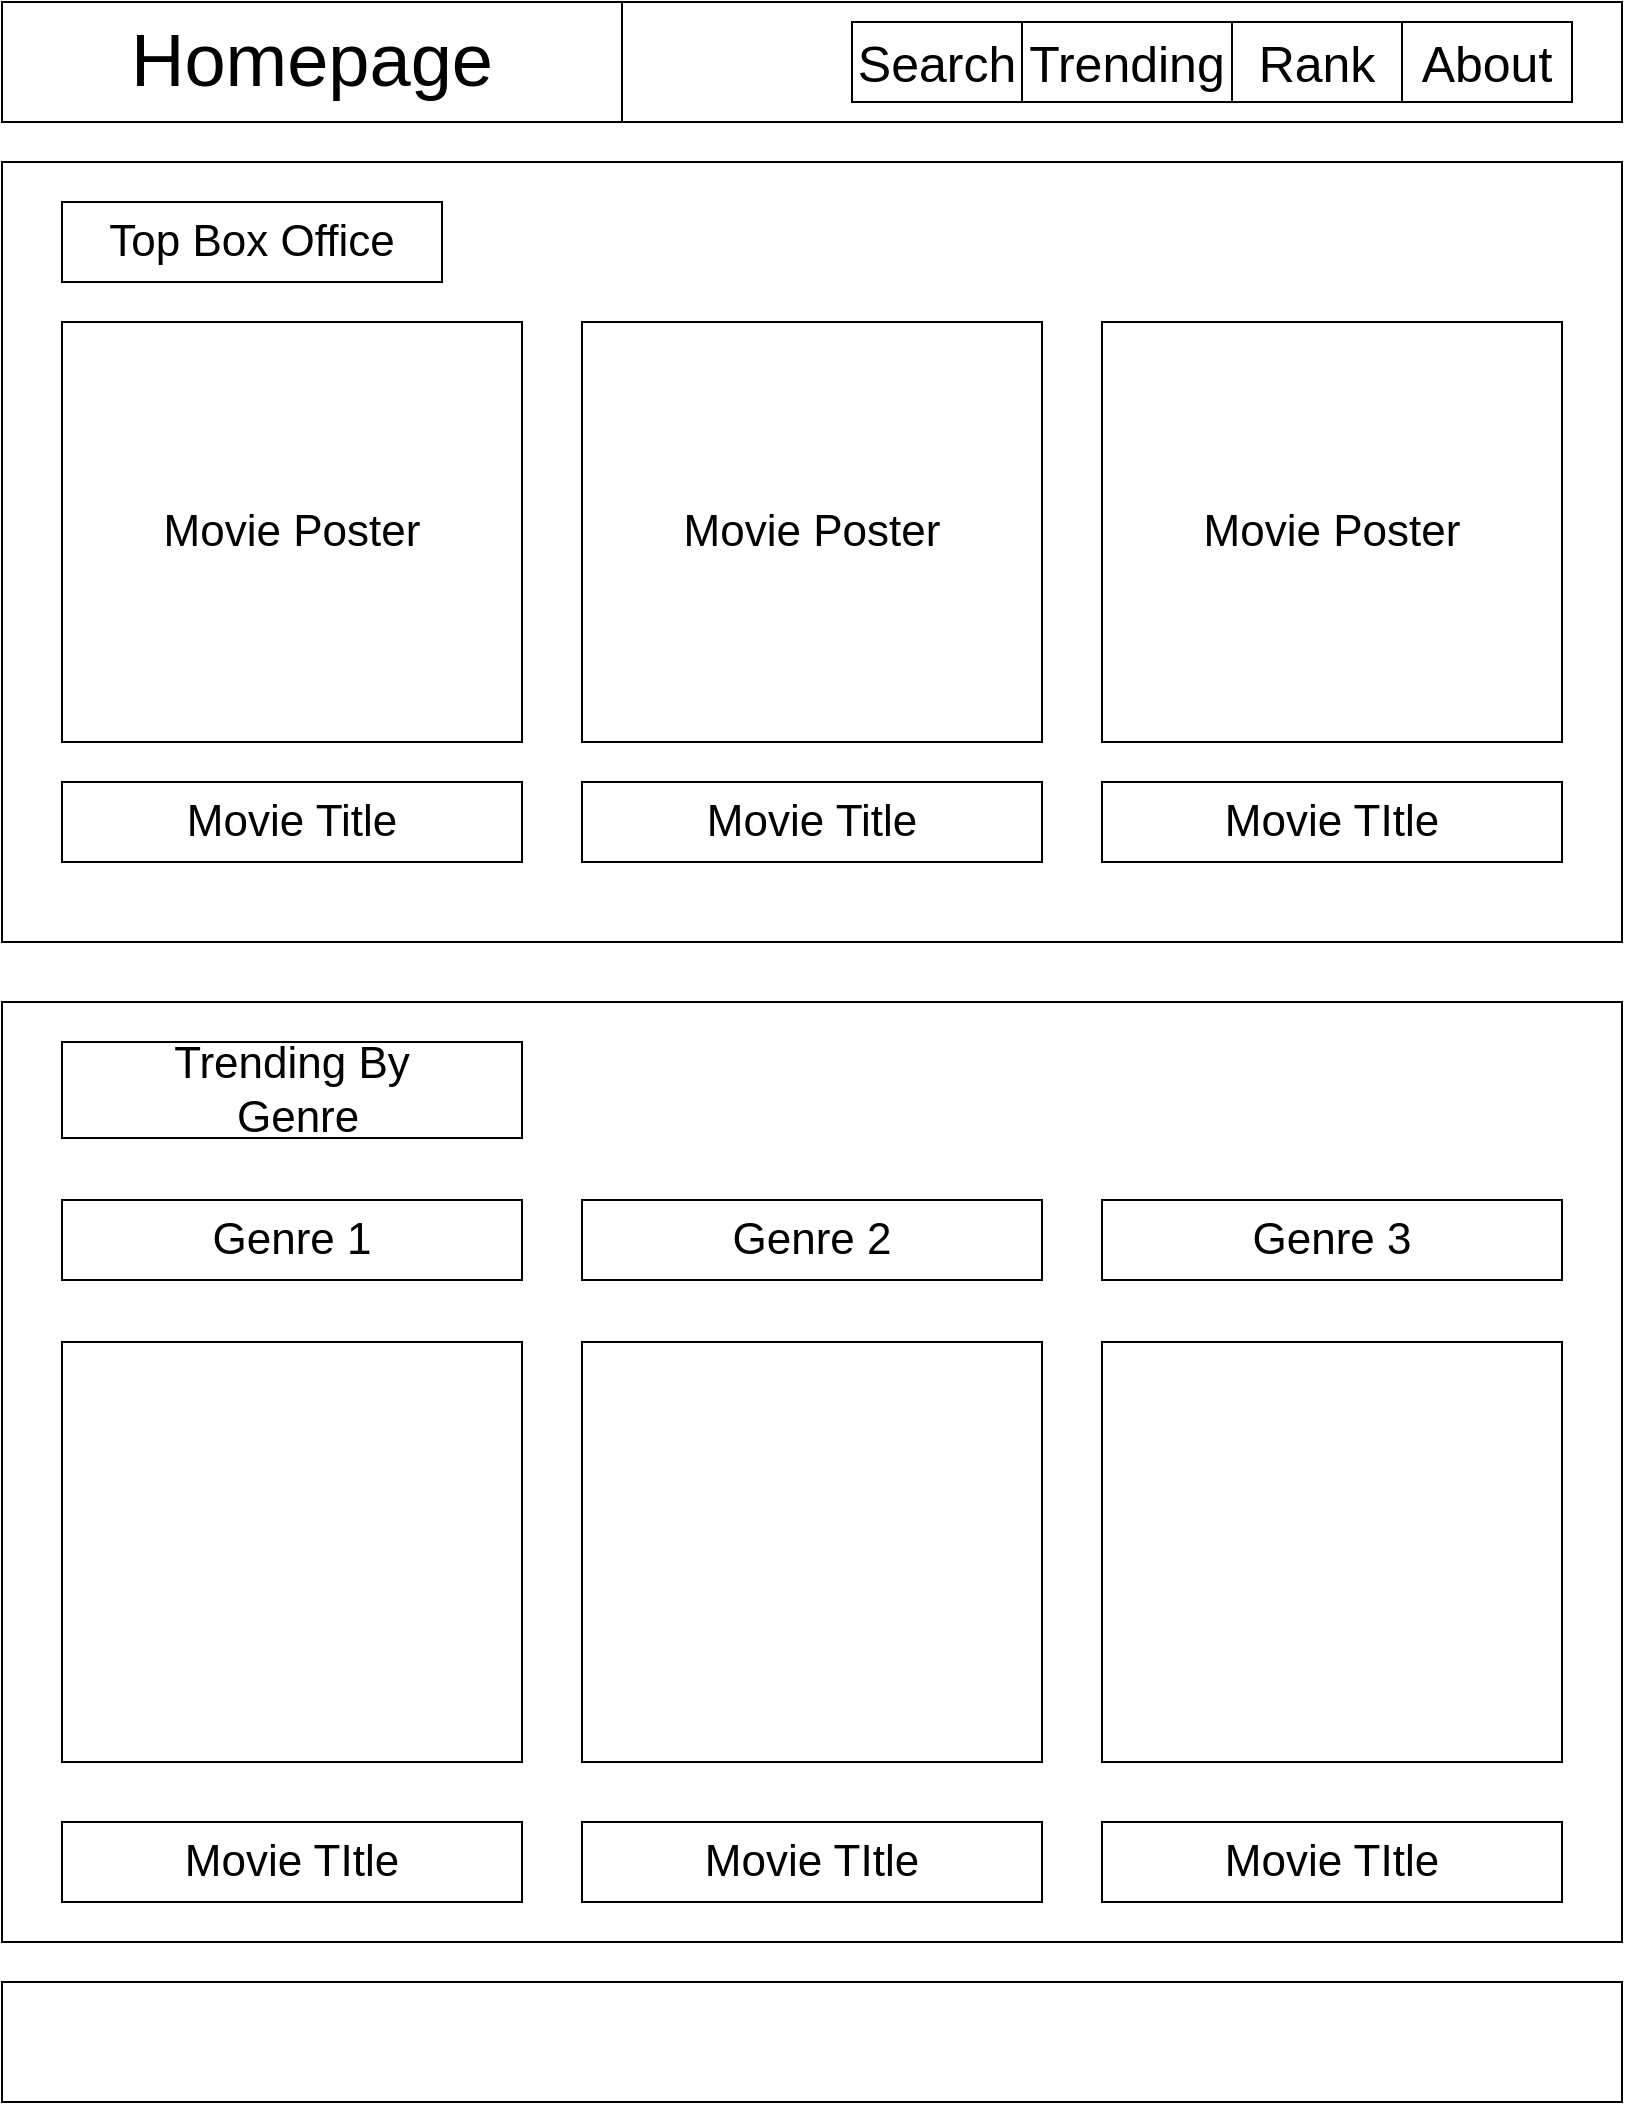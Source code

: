 <mxfile version="11.0.9" type="github"><diagram id="ieLoQQPzMmADqk-iOddO" name="Page-1"><mxGraphModel dx="1386" dy="1080" grid="1" gridSize="10" guides="1" tooltips="1" connect="1" arrows="1" fold="1" page="1" pageScale="1" pageWidth="850" pageHeight="1100" math="0" shadow="0"><root><mxCell id="0"/><mxCell id="1" parent="0"/><mxCell id="-1grxbx9w8hA62-wLdM0-1" value="" style="rounded=0;whiteSpace=wrap;html=1;" parent="1" vertex="1"><mxGeometry x="20" y="20" width="810" height="60" as="geometry"/></mxCell><mxCell id="-1grxbx9w8hA62-wLdM0-3" value="" style="rounded=0;whiteSpace=wrap;html=1;" parent="1" vertex="1"><mxGeometry x="20" y="100" width="810" height="390" as="geometry"/></mxCell><mxCell id="-1grxbx9w8hA62-wLdM0-4" value="Top Box Office" style="rounded=0;whiteSpace=wrap;html=1;fontSize=22;" parent="1" vertex="1"><mxGeometry x="50" y="120" width="190" height="40" as="geometry"/></mxCell><mxCell id="-1grxbx9w8hA62-wLdM0-5" value="Movie Poster" style="rounded=0;whiteSpace=wrap;html=1;fontSize=22;" parent="1" vertex="1"><mxGeometry x="50" y="180" width="230" height="210" as="geometry"/></mxCell><mxCell id="-1grxbx9w8hA62-wLdM0-6" value="Movie Poster" style="rounded=0;whiteSpace=wrap;html=1;fontSize=22;" parent="1" vertex="1"><mxGeometry x="310" y="180" width="230" height="210" as="geometry"/></mxCell><mxCell id="-1grxbx9w8hA62-wLdM0-7" value="Movie Poster" style="rounded=0;whiteSpace=wrap;html=1;fontSize=22;" parent="1" vertex="1"><mxGeometry x="570" y="180" width="230" height="210" as="geometry"/></mxCell><mxCell id="-1grxbx9w8hA62-wLdM0-8" value="Movie Title" style="rounded=0;whiteSpace=wrap;html=1;fontSize=22;" parent="1" vertex="1"><mxGeometry x="50" y="410" width="230" height="40" as="geometry"/></mxCell><mxCell id="-1grxbx9w8hA62-wLdM0-9" value="Movie Title" style="rounded=0;whiteSpace=wrap;html=1;fontSize=22;" parent="1" vertex="1"><mxGeometry x="310" y="410" width="230" height="40" as="geometry"/></mxCell><mxCell id="-1grxbx9w8hA62-wLdM0-10" value="Movie TItle" style="rounded=0;whiteSpace=wrap;html=1;fontSize=22;" parent="1" vertex="1"><mxGeometry x="570" y="410" width="230" height="40" as="geometry"/></mxCell><mxCell id="-1grxbx9w8hA62-wLdM0-11" value="" style="rounded=0;whiteSpace=wrap;html=1;" parent="1" vertex="1"><mxGeometry x="20" y="520" width="810" height="470" as="geometry"/></mxCell><mxCell id="-1grxbx9w8hA62-wLdM0-12" value="Trending By&lt;br style=&quot;font-size: 22px&quot;&gt;&amp;nbsp;Genre" style="rounded=0;whiteSpace=wrap;html=1;fontSize=22;" parent="1" vertex="1"><mxGeometry x="50" y="540" width="230" height="48" as="geometry"/></mxCell><mxCell id="-1grxbx9w8hA62-wLdM0-13" value="" style="rounded=0;whiteSpace=wrap;html=1;fontSize=22;" parent="1" vertex="1"><mxGeometry x="50" y="690" width="230" height="210" as="geometry"/></mxCell><mxCell id="-1grxbx9w8hA62-wLdM0-14" value="" style="rounded=0;whiteSpace=wrap;html=1;fontSize=22;" parent="1" vertex="1"><mxGeometry x="310" y="690" width="230" height="210" as="geometry"/></mxCell><mxCell id="-1grxbx9w8hA62-wLdM0-15" value="" style="rounded=0;whiteSpace=wrap;html=1;fontSize=22;" parent="1" vertex="1"><mxGeometry x="570" y="690" width="230" height="210" as="geometry"/></mxCell><mxCell id="-1grxbx9w8hA62-wLdM0-19" value="" style="rounded=0;whiteSpace=wrap;html=1;" parent="1" vertex="1"><mxGeometry x="20" y="1010" width="810" height="60" as="geometry"/></mxCell><mxCell id="-1grxbx9w8hA62-wLdM0-20" value="&lt;font style=&quot;font-size: 25px&quot;&gt;About&lt;/font&gt;" style="rounded=0;whiteSpace=wrap;html=1;" parent="1" vertex="1"><mxGeometry x="720" y="30" width="85" height="40" as="geometry"/></mxCell><mxCell id="-1grxbx9w8hA62-wLdM0-21" value="&lt;font style=&quot;font-size: 25px&quot;&gt;Rank&lt;/font&gt;&lt;span style=&quot;font-family: &amp;#34;helvetica&amp;#34; , &amp;#34;arial&amp;#34; , sans-serif ; font-size: 0px ; white-space: nowrap&quot;&gt;%3CmxGraphModel%3E%3Croot%3E%3CmxCell%20id%3D%220%22%2F%3E%3CmxCell%20id%3D%221%22%20parent%3D%220%22%2F%3E%3CmxCell%20id%3D%222%22%20value%3D%22%26lt%3Bfont%20style%3D%26quot%3Bfont-size%3A%2025px%26quot%3B%26gt%3BAbout%26lt%3B%2Ffont%26gt%3B%22%20style%3D%22rounded%3D0%3BwhiteSpace%3Dwrap%3Bhtml%3D1%3B%22%20vertex%3D%221%22%20parent%3D%221%22%3E%3CmxGeometry%20x%3D%22685%22%20y%3D%2220%22%20width%3D%22120%22%20height%3D%2260%22%20as%3D%22geometry%22%2F%3E%3C%2FmxCell%3E%3C%2Froot%3E%3C%2FmxGraphModel%3E&lt;/span&gt;" style="rounded=0;whiteSpace=wrap;html=1;" parent="1" vertex="1"><mxGeometry x="635" y="30" width="85" height="40" as="geometry"/></mxCell><mxCell id="-1grxbx9w8hA62-wLdM0-22" value="&lt;font style=&quot;font-size: 25px&quot;&gt;Trending&lt;br&gt;&lt;/font&gt;" style="rounded=0;whiteSpace=wrap;html=1;" parent="1" vertex="1"><mxGeometry x="530" y="30" width="105" height="40" as="geometry"/></mxCell><mxCell id="-1grxbx9w8hA62-wLdM0-23" value="&lt;font style=&quot;font-size: 25px&quot;&gt;Search&lt;br&gt;&lt;/font&gt;" style="rounded=0;whiteSpace=wrap;html=1;" parent="1" vertex="1"><mxGeometry x="445" y="30" width="85" height="40" as="geometry"/></mxCell><mxCell id="-1grxbx9w8hA62-wLdM0-25" value="&lt;font style=&quot;font-size: 37px&quot;&gt;Homepage&lt;/font&gt;" style="rounded=0;whiteSpace=wrap;html=1;" parent="1" vertex="1"><mxGeometry x="20" y="20" width="310" height="60" as="geometry"/></mxCell><mxCell id="NBVxMhDvSr0ZTwnsbB-E-1" value="Genre 1" style="rounded=0;whiteSpace=wrap;html=1;fontSize=22;" vertex="1" parent="1"><mxGeometry x="50" y="619" width="230" height="40" as="geometry"/></mxCell><mxCell id="NBVxMhDvSr0ZTwnsbB-E-2" value="Genre 2" style="rounded=0;whiteSpace=wrap;html=1;fontSize=22;" vertex="1" parent="1"><mxGeometry x="310" y="619" width="230" height="40" as="geometry"/></mxCell><mxCell id="NBVxMhDvSr0ZTwnsbB-E-3" value="Genre 3" style="rounded=0;whiteSpace=wrap;html=1;fontSize=22;" vertex="1" parent="1"><mxGeometry x="570" y="619" width="230" height="40" as="geometry"/></mxCell><mxCell id="NBVxMhDvSr0ZTwnsbB-E-4" value="Movie TItle" style="rounded=0;whiteSpace=wrap;html=1;fontSize=22;" vertex="1" parent="1"><mxGeometry x="50" y="930" width="230" height="40" as="geometry"/></mxCell><mxCell id="NBVxMhDvSr0ZTwnsbB-E-5" value="Movie TItle" style="rounded=0;whiteSpace=wrap;html=1;fontSize=22;" vertex="1" parent="1"><mxGeometry x="310" y="930" width="230" height="40" as="geometry"/></mxCell><mxCell id="NBVxMhDvSr0ZTwnsbB-E-6" value="Movie TItle" style="rounded=0;whiteSpace=wrap;html=1;fontSize=22;" vertex="1" parent="1"><mxGeometry x="570" y="930" width="230" height="40" as="geometry"/></mxCell></root></mxGraphModel></diagram><diagram id="9l0phYrOj_ogAecq-KxG" name="Page-2"><mxGraphModel dx="1386" dy="1080" grid="1" gridSize="10" guides="1" tooltips="1" connect="1" arrows="1" fold="1" page="1" pageScale="1" pageWidth="850" pageHeight="1100" math="0" shadow="0"><root><mxCell id="ivar4jfoyIOAm8jaWl7E-0"/><mxCell id="ivar4jfoyIOAm8jaWl7E-1" parent="ivar4jfoyIOAm8jaWl7E-0"/><mxCell id="Yy8fXYjVAaE-MsSnqRmf-0" value="" style="rounded=0;whiteSpace=wrap;html=1;" parent="ivar4jfoyIOAm8jaWl7E-1" vertex="1"><mxGeometry x="20" y="20" width="810" height="60" as="geometry"/></mxCell><mxCell id="Yy8fXYjVAaE-MsSnqRmf-1" value="" style="rounded=0;whiteSpace=wrap;html=1;align=center;" parent="ivar4jfoyIOAm8jaWl7E-1" vertex="1"><mxGeometry x="20" y="100" width="810" height="80" as="geometry"/></mxCell><mxCell id="Yy8fXYjVAaE-MsSnqRmf-2" value="&lt;font style=&quot;font-size: 29px&quot;&gt;Search Box&lt;/font&gt;" style="rounded=0;whiteSpace=wrap;html=1;" parent="ivar4jfoyIOAm8jaWl7E-1" vertex="1"><mxGeometry x="50" y="120" width="590" height="40" as="geometry"/></mxCell><mxCell id="Yy8fXYjVAaE-MsSnqRmf-17" value="&lt;font style=&quot;font-size: 55px&quot;&gt;Search Results&lt;/font&gt;" style="rounded=0;whiteSpace=wrap;html=1;verticalAlign=top;" parent="ivar4jfoyIOAm8jaWl7E-1" vertex="1"><mxGeometry x="20" y="200" width="810" height="790" as="geometry"/></mxCell><mxCell id="Yy8fXYjVAaE-MsSnqRmf-18" value="&lt;font style=&quot;font-size: 25px&quot;&gt;About&lt;/font&gt;" style="rounded=0;whiteSpace=wrap;html=1;" parent="ivar4jfoyIOAm8jaWl7E-1" vertex="1"><mxGeometry x="720" y="20" width="85" height="60" as="geometry"/></mxCell><mxCell id="Yy8fXYjVAaE-MsSnqRmf-19" value="&lt;font style=&quot;font-size: 25px&quot;&gt;Rank&lt;/font&gt;&lt;span style=&quot;font-family: &amp;#34;helvetica&amp;#34; , &amp;#34;arial&amp;#34; , sans-serif ; font-size: 0px ; white-space: nowrap&quot;&gt;%3CmxGraphModel%3E%3Croot%3E%3CmxCell%20id%3D%220%22%2F%3E%3CmxCell%20id%3D%221%22%20parent%3D%220%22%2F%3E%3CmxCell%20id%3D%222%22%20value%3D%22%26lt%3Bfont%20style%3D%26quot%3Bfont-size%3A%2025px%26quot%3B%26gt%3BAbout%26lt%3B%2Ffont%26gt%3B%22%20style%3D%22rounded%3D0%3BwhiteSpace%3Dwrap%3Bhtml%3D1%3B%22%20vertex%3D%221%22%20parent%3D%221%22%3E%3CmxGeometry%20x%3D%22685%22%20y%3D%2220%22%20width%3D%22120%22%20height%3D%2260%22%20as%3D%22geometry%22%2F%3E%3C%2FmxCell%3E%3C%2Froot%3E%3C%2FmxGraphModel%3E&lt;/span&gt;" style="rounded=0;whiteSpace=wrap;html=1;" parent="ivar4jfoyIOAm8jaWl7E-1" vertex="1"><mxGeometry x="635" y="20" width="85" height="60" as="geometry"/></mxCell><mxCell id="Yy8fXYjVAaE-MsSnqRmf-20" value="&lt;font style=&quot;font-size: 25px&quot;&gt;Trending&lt;br&gt;&lt;/font&gt;" style="rounded=0;whiteSpace=wrap;html=1;" parent="ivar4jfoyIOAm8jaWl7E-1" vertex="1"><mxGeometry x="530" y="20" width="105" height="60" as="geometry"/></mxCell><mxCell id="Yy8fXYjVAaE-MsSnqRmf-21" value="&lt;font style=&quot;font-size: 25px&quot;&gt;Search&lt;br&gt;&lt;/font&gt;" style="rounded=0;whiteSpace=wrap;html=1;" parent="ivar4jfoyIOAm8jaWl7E-1" vertex="1"><mxGeometry x="445" y="20" width="85" height="60" as="geometry"/></mxCell><mxCell id="Yy8fXYjVAaE-MsSnqRmf-22" value="&lt;font style=&quot;font-size: 37px&quot;&gt;Search&lt;/font&gt;" style="rounded=0;whiteSpace=wrap;html=1;" parent="ivar4jfoyIOAm8jaWl7E-1" vertex="1"><mxGeometry x="20" y="20" width="310" height="60" as="geometry"/></mxCell><mxCell id="Yy8fXYjVAaE-MsSnqRmf-23" value="&lt;font style=&quot;font-size: 21px&quot;&gt;Search Button&lt;/font&gt;" style="rounded=0;whiteSpace=wrap;html=1;" parent="ivar4jfoyIOAm8jaWl7E-1" vertex="1"><mxGeometry x="660" y="120" width="150" height="40" as="geometry"/></mxCell><mxCell id="Yy8fXYjVAaE-MsSnqRmf-47" value="" style="rounded=0;whiteSpace=wrap;html=1;" parent="ivar4jfoyIOAm8jaWl7E-1" vertex="1"><mxGeometry x="20" y="1020" width="810" height="60" as="geometry"/></mxCell><mxCell id="Yy8fXYjVAaE-MsSnqRmf-48" value="&lt;font style=&quot;font-size: 25px&quot;&gt;Home&lt;br&gt;&lt;/font&gt;" style="rounded=0;whiteSpace=wrap;html=1;" parent="ivar4jfoyIOAm8jaWl7E-1" vertex="1"><mxGeometry x="360" y="20" width="85" height="60" as="geometry"/></mxCell><mxCell id="Yy8fXYjVAaE-MsSnqRmf-49" value="" style="rounded=0;whiteSpace=wrap;html=1;" parent="ivar4jfoyIOAm8jaWl7E-1" vertex="1"><mxGeometry x="40" y="300" width="240" height="310" as="geometry"/></mxCell><mxCell id="Yy8fXYjVAaE-MsSnqRmf-50" value="" style="rounded=0;whiteSpace=wrap;html=1;" parent="ivar4jfoyIOAm8jaWl7E-1" vertex="1"><mxGeometry x="296" y="300" width="248" height="310" as="geometry"/></mxCell><mxCell id="Yy8fXYjVAaE-MsSnqRmf-51" value="" style="rounded=0;whiteSpace=wrap;html=1;" parent="ivar4jfoyIOAm8jaWl7E-1" vertex="1"><mxGeometry x="560" y="300" width="250" height="310" as="geometry"/></mxCell><mxCell id="Yy8fXYjVAaE-MsSnqRmf-52" value="" style="rounded=0;whiteSpace=wrap;html=1;" parent="ivar4jfoyIOAm8jaWl7E-1" vertex="1"><mxGeometry x="40" y="650" width="240" height="310" as="geometry"/></mxCell><mxCell id="Yy8fXYjVAaE-MsSnqRmf-53" value="" style="rounded=0;whiteSpace=wrap;html=1;" parent="ivar4jfoyIOAm8jaWl7E-1" vertex="1"><mxGeometry x="296" y="650" width="248" height="310" as="geometry"/></mxCell><mxCell id="Yy8fXYjVAaE-MsSnqRmf-54" value="" style="rounded=0;whiteSpace=wrap;html=1;" parent="ivar4jfoyIOAm8jaWl7E-1" vertex="1"><mxGeometry x="560" y="650" width="250" height="310" as="geometry"/></mxCell></root></mxGraphModel></diagram><diagram id="VTJ8fb2LjsoRaOnZGFTw" name="Page-3"><mxGraphModel dx="1155" dy="900" grid="1" gridSize="10" guides="1" tooltips="1" connect="1" arrows="1" fold="1" page="1" pageScale="1" pageWidth="850" pageHeight="1100" math="0" shadow="0"><root><mxCell id="4eUhmAqgTyHHE0oGg3wL-0"/><mxCell id="4eUhmAqgTyHHE0oGg3wL-1" parent="4eUhmAqgTyHHE0oGg3wL-0"/><mxCell id="NcfdO1-BrQtUan95ZQ4D-0" value="" style="rounded=0;whiteSpace=wrap;html=1;" parent="4eUhmAqgTyHHE0oGg3wL-1" vertex="1"><mxGeometry x="20" y="20" width="810" height="60" as="geometry"/></mxCell><mxCell id="NcfdO1-BrQtUan95ZQ4D-3" value="&lt;font style=&quot;font-size: 55px&quot;&gt;&amp;nbsp;&lt;/font&gt;" style="rounded=0;whiteSpace=wrap;html=1;verticalAlign=top;align=left;" parent="4eUhmAqgTyHHE0oGg3wL-1" vertex="1"><mxGeometry x="20" y="110" width="810" height="880" as="geometry"/></mxCell><mxCell id="NcfdO1-BrQtUan95ZQ4D-4" value="&lt;font style=&quot;font-size: 25px&quot;&gt;About&lt;/font&gt;" style="rounded=0;whiteSpace=wrap;html=1;" parent="4eUhmAqgTyHHE0oGg3wL-1" vertex="1"><mxGeometry x="705" y="20" width="125" height="60" as="geometry"/></mxCell><mxCell id="NcfdO1-BrQtUan95ZQ4D-7" value="&lt;font style=&quot;font-size: 25px&quot;&gt;Search&lt;br&gt;&lt;/font&gt;" style="rounded=0;whiteSpace=wrap;html=1;" parent="4eUhmAqgTyHHE0oGg3wL-1" vertex="1"><mxGeometry x="575" y="20" width="130" height="60" as="geometry"/></mxCell><mxCell id="NcfdO1-BrQtUan95ZQ4D-8" value="&lt;font style=&quot;font-size: 37px&quot;&gt;About&lt;/font&gt;" style="rounded=0;whiteSpace=wrap;html=1;" parent="4eUhmAqgTyHHE0oGg3wL-1" vertex="1"><mxGeometry x="20" y="20" width="310" height="60" as="geometry"/></mxCell><mxCell id="NcfdO1-BrQtUan95ZQ4D-10" value="&lt;font style=&quot;font-size: 20px&quot;&gt;Footer&lt;/font&gt;" style="rounded=0;whiteSpace=wrap;html=1;" parent="4eUhmAqgTyHHE0oGg3wL-1" vertex="1"><mxGeometry x="20" y="1020" width="810" height="60" as="geometry"/></mxCell><mxCell id="NcfdO1-BrQtUan95ZQ4D-11" value="&lt;font style=&quot;font-size: 25px&quot;&gt;Home&lt;br&gt;&lt;/font&gt;" style="rounded=0;whiteSpace=wrap;html=1;" parent="4eUhmAqgTyHHE0oGg3wL-1" vertex="1"><mxGeometry x="450" y="20" width="125" height="60" as="geometry"/></mxCell><mxCell id="8JpyW7sfv7unqEbnBo1--0" value="&lt;font style=&quot;font-size: 37px&quot;&gt;Movie Title&lt;/font&gt;" style="rounded=0;whiteSpace=wrap;html=1;" vertex="1" parent="4eUhmAqgTyHHE0oGg3wL-1"><mxGeometry x="35" y="130" width="310" height="60" as="geometry"/></mxCell><mxCell id="8JpyW7sfv7unqEbnBo1--1" value="&lt;font style=&quot;font-size: 55px&quot;&gt;Movie Info&lt;/font&gt;" style="rounded=0;whiteSpace=wrap;html=1;verticalAlign=top;align=left;" vertex="1" parent="4eUhmAqgTyHHE0oGg3wL-1"><mxGeometry x="35" y="210" width="780" height="760" as="geometry"/></mxCell></root></mxGraphModel></diagram></mxfile>